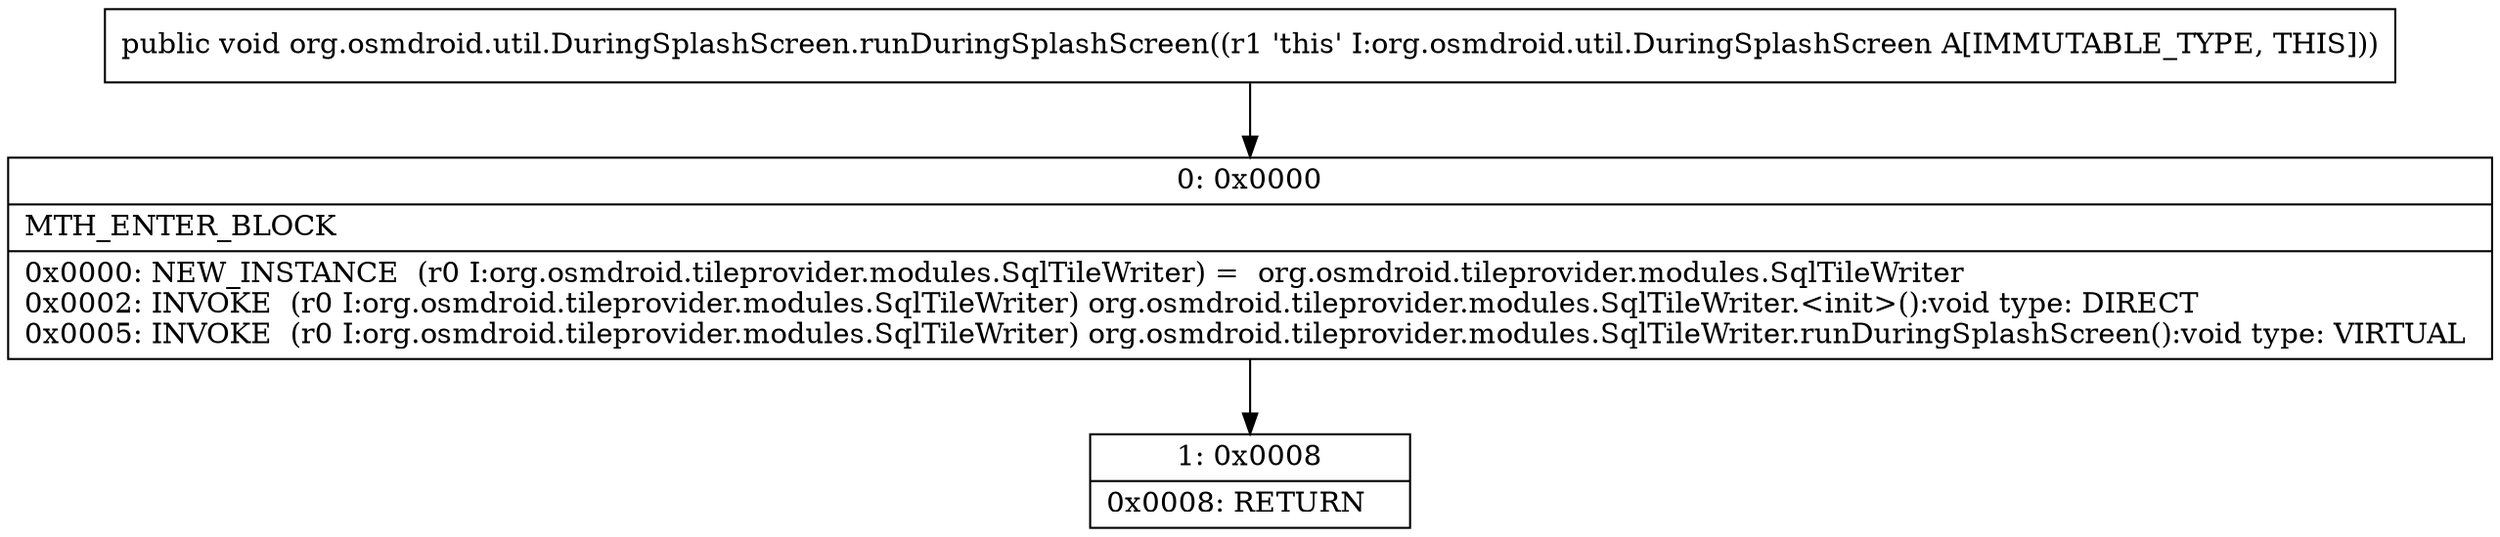 digraph "CFG fororg.osmdroid.util.DuringSplashScreen.runDuringSplashScreen()V" {
Node_0 [shape=record,label="{0\:\ 0x0000|MTH_ENTER_BLOCK\l|0x0000: NEW_INSTANCE  (r0 I:org.osmdroid.tileprovider.modules.SqlTileWriter) =  org.osmdroid.tileprovider.modules.SqlTileWriter \l0x0002: INVOKE  (r0 I:org.osmdroid.tileprovider.modules.SqlTileWriter) org.osmdroid.tileprovider.modules.SqlTileWriter.\<init\>():void type: DIRECT \l0x0005: INVOKE  (r0 I:org.osmdroid.tileprovider.modules.SqlTileWriter) org.osmdroid.tileprovider.modules.SqlTileWriter.runDuringSplashScreen():void type: VIRTUAL \l}"];
Node_1 [shape=record,label="{1\:\ 0x0008|0x0008: RETURN   \l}"];
MethodNode[shape=record,label="{public void org.osmdroid.util.DuringSplashScreen.runDuringSplashScreen((r1 'this' I:org.osmdroid.util.DuringSplashScreen A[IMMUTABLE_TYPE, THIS])) }"];
MethodNode -> Node_0;
Node_0 -> Node_1;
}


